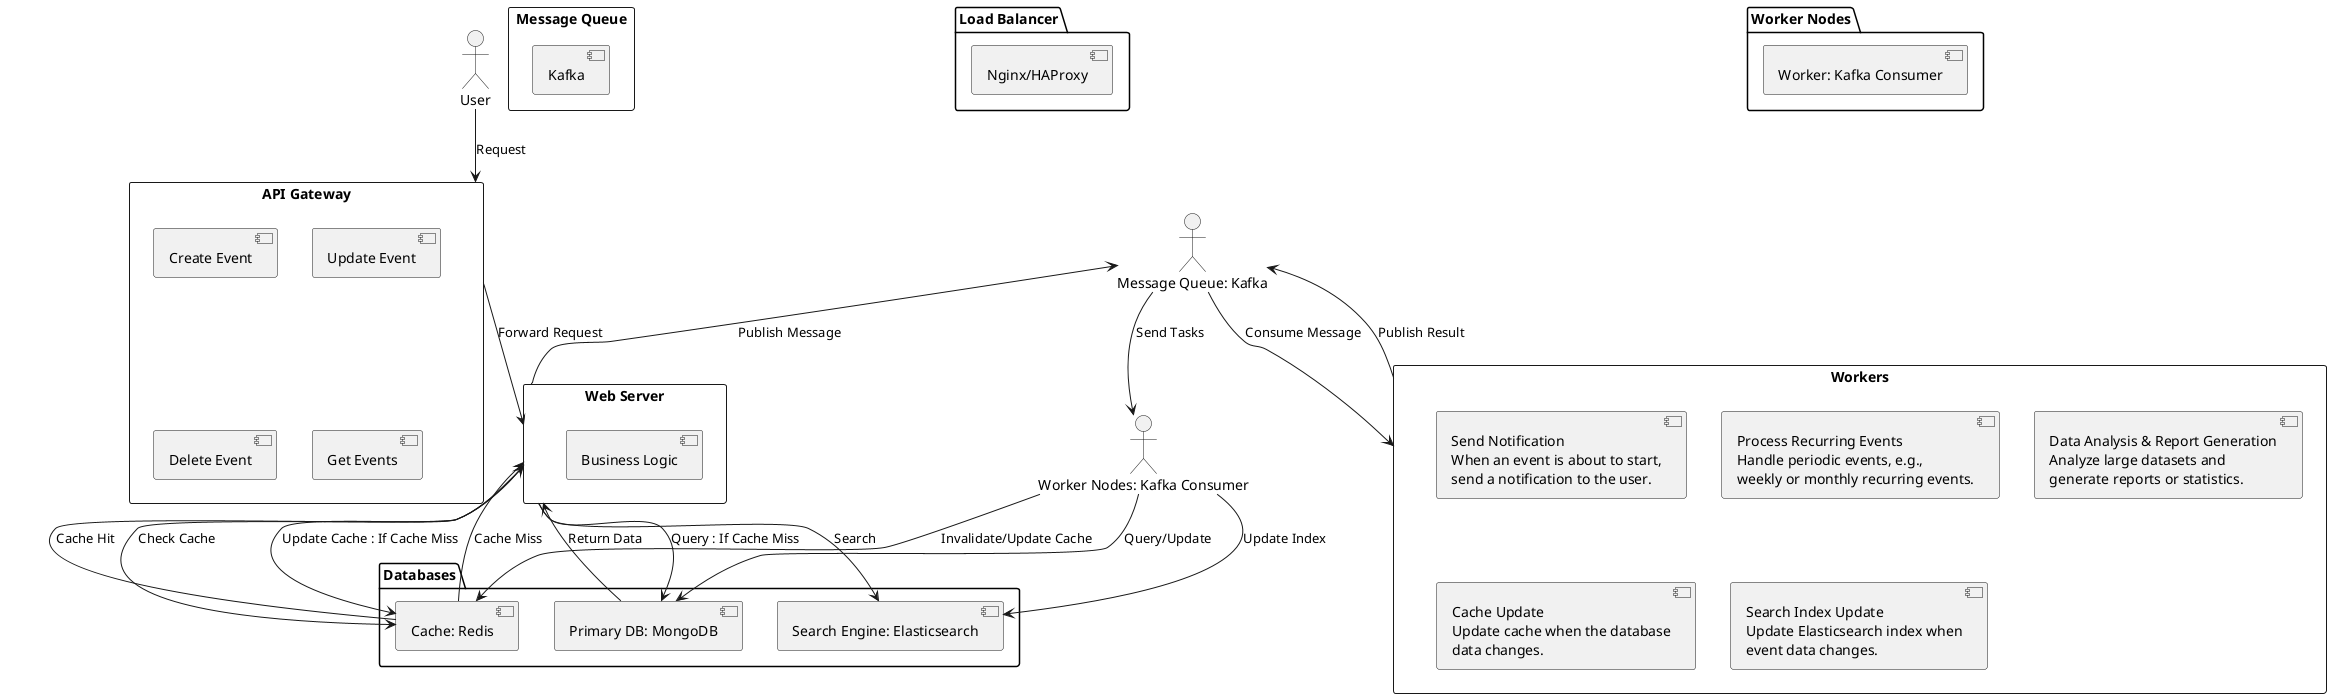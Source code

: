 @startuml
actor User

rectangle "API Gateway" {
  [Create Event]
  [Update Event]
  [Delete Event]
  [Get Events]
}

rectangle "Web Server" {
  [Business Logic]
}

rectangle "Message Queue" {
  [Kafka]
}

rectangle "Workers" {
  [Send Notification\nWhen an event is about to start,\nsend a notification to the user.]
  
  [Process Recurring Events\nHandle periodic events, e.g.,\nweekly or monthly recurring events.]
  
  [Data Analysis & Report Generation\nAnalyze large datasets and\ngenerate reports or statistics.]
  
  [Cache Update\nUpdate cache when the database\ndata changes.]
  
  [Search Index Update\nUpdate Elasticsearch index when\nevent data changes.]
}

package "Databases" {
  [Primary DB: MongoDB]
  [Cache: Redis]
  [Search Engine: Elasticsearch]
}

package "Load Balancer" {
  [Nginx/HAProxy]
}

package "Worker Nodes" {
  [Worker: Kafka Consumer]
}

User --> "API Gateway": Request
"API Gateway" --> "Web Server": Forward Request
"Web Server" --> "Message Queue: Kafka": Publish Message
"Message Queue: Kafka" --> "Workers": Consume Message
"Workers" --> "Message Queue: Kafka": Publish Result

"Web Server" --> "Cache: Redis": Check Cache
"Cache: Redis" --> "Web Server": Cache Hit
"Cache: Redis" -> "Web Server": Cache Miss

"Web Server" --> "Primary DB: MongoDB": Query : If Cache Miss
"Primary DB: MongoDB" --> "Web Server": Return Data
"Web Server" --> "Cache: Redis": Update Cache : If Cache Miss

"Web Server" --> "Search Engine: Elasticsearch": Search
"Message Queue: Kafka" --> "Worker Nodes: Kafka Consumer": Send Tasks
"Worker Nodes: Kafka Consumer" --> "Primary DB: MongoDB": Query/Update
"Worker Nodes: Kafka Consumer" --> "Cache: Redis": Invalidate/Update Cache
"Worker Nodes: Kafka Consumer" --> "Search Engine: Elasticsearch": Update Index

@enduml

